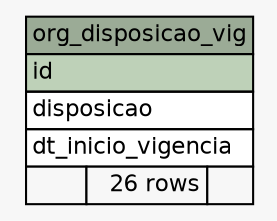 // dot 2.38.0 on Windows 10 10.0
// SchemaSpy rev 590
digraph "org_disposicao_vig" {
  graph [
    rankdir="RL"
    bgcolor="#f7f7f7"
    nodesep="0.18"
    ranksep="0.46"
    fontname="Helvetica"
    fontsize="11"
  ];
  node [
    fontname="Helvetica"
    fontsize="11"
    shape="plaintext"
  ];
  edge [
    arrowsize="0.8"
  ];
  "org_disposicao_vig" [
    label=<
    <TABLE BORDER="0" CELLBORDER="1" CELLSPACING="0" BGCOLOR="#ffffff">
      <TR><TD COLSPAN="3" BGCOLOR="#9bab96" ALIGN="CENTER">org_disposicao_vig</TD></TR>
      <TR><TD PORT="id" COLSPAN="3" BGCOLOR="#bed1b8" ALIGN="LEFT">id</TD></TR>
      <TR><TD PORT="disposicao" COLSPAN="3" ALIGN="LEFT">disposicao</TD></TR>
      <TR><TD PORT="dt_inicio_vigencia" COLSPAN="3" ALIGN="LEFT">dt_inicio_vigencia</TD></TR>
      <TR><TD ALIGN="LEFT" BGCOLOR="#f7f7f7">  </TD><TD ALIGN="RIGHT" BGCOLOR="#f7f7f7">26 rows</TD><TD ALIGN="RIGHT" BGCOLOR="#f7f7f7">  </TD></TR>
    </TABLE>>
    URL="tables/org_disposicao_vig.html"
    tooltip="org_disposicao_vig"
  ];
}
